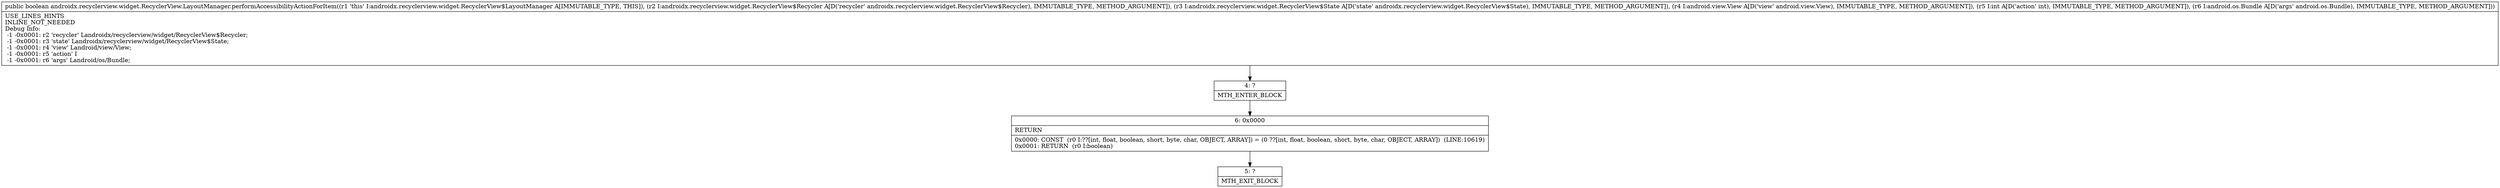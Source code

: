 digraph "CFG forandroidx.recyclerview.widget.RecyclerView.LayoutManager.performAccessibilityActionForItem(Landroidx\/recyclerview\/widget\/RecyclerView$Recycler;Landroidx\/recyclerview\/widget\/RecyclerView$State;Landroid\/view\/View;ILandroid\/os\/Bundle;)Z" {
Node_4 [shape=record,label="{4\:\ ?|MTH_ENTER_BLOCK\l}"];
Node_6 [shape=record,label="{6\:\ 0x0000|RETURN\l|0x0000: CONST  (r0 I:??[int, float, boolean, short, byte, char, OBJECT, ARRAY]) = (0 ??[int, float, boolean, short, byte, char, OBJECT, ARRAY])  (LINE:10619)\l0x0001: RETURN  (r0 I:boolean) \l}"];
Node_5 [shape=record,label="{5\:\ ?|MTH_EXIT_BLOCK\l}"];
MethodNode[shape=record,label="{public boolean androidx.recyclerview.widget.RecyclerView.LayoutManager.performAccessibilityActionForItem((r1 'this' I:androidx.recyclerview.widget.RecyclerView$LayoutManager A[IMMUTABLE_TYPE, THIS]), (r2 I:androidx.recyclerview.widget.RecyclerView$Recycler A[D('recycler' androidx.recyclerview.widget.RecyclerView$Recycler), IMMUTABLE_TYPE, METHOD_ARGUMENT]), (r3 I:androidx.recyclerview.widget.RecyclerView$State A[D('state' androidx.recyclerview.widget.RecyclerView$State), IMMUTABLE_TYPE, METHOD_ARGUMENT]), (r4 I:android.view.View A[D('view' android.view.View), IMMUTABLE_TYPE, METHOD_ARGUMENT]), (r5 I:int A[D('action' int), IMMUTABLE_TYPE, METHOD_ARGUMENT]), (r6 I:android.os.Bundle A[D('args' android.os.Bundle), IMMUTABLE_TYPE, METHOD_ARGUMENT]))  | USE_LINES_HINTS\lINLINE_NOT_NEEDED\lDebug Info:\l  \-1 \-0x0001: r2 'recycler' Landroidx\/recyclerview\/widget\/RecyclerView$Recycler;\l  \-1 \-0x0001: r3 'state' Landroidx\/recyclerview\/widget\/RecyclerView$State;\l  \-1 \-0x0001: r4 'view' Landroid\/view\/View;\l  \-1 \-0x0001: r5 'action' I\l  \-1 \-0x0001: r6 'args' Landroid\/os\/Bundle;\l}"];
MethodNode -> Node_4;Node_4 -> Node_6;
Node_6 -> Node_5;
}

